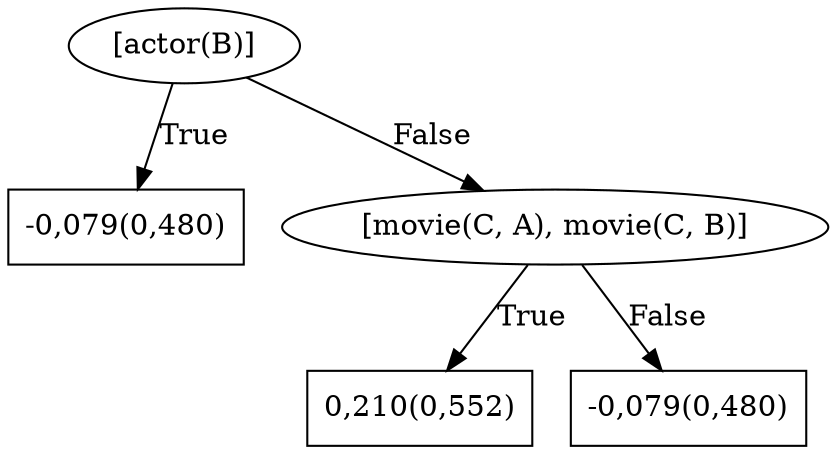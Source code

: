digraph G{ 
1[label = "[actor(B)]"];
1 -> 2[label="True"];
1 -> 3[label="False"];
2[shape = box,label = "-0,079(0,480)"];
3[label = "[movie(C, A), movie(C, B)]"];
3 -> 4[label="True"];
3 -> 5[label="False"];
4[shape = box,label = "0,210(0,552)"];
5[shape = box,label = "-0,079(0,480)"];
}
